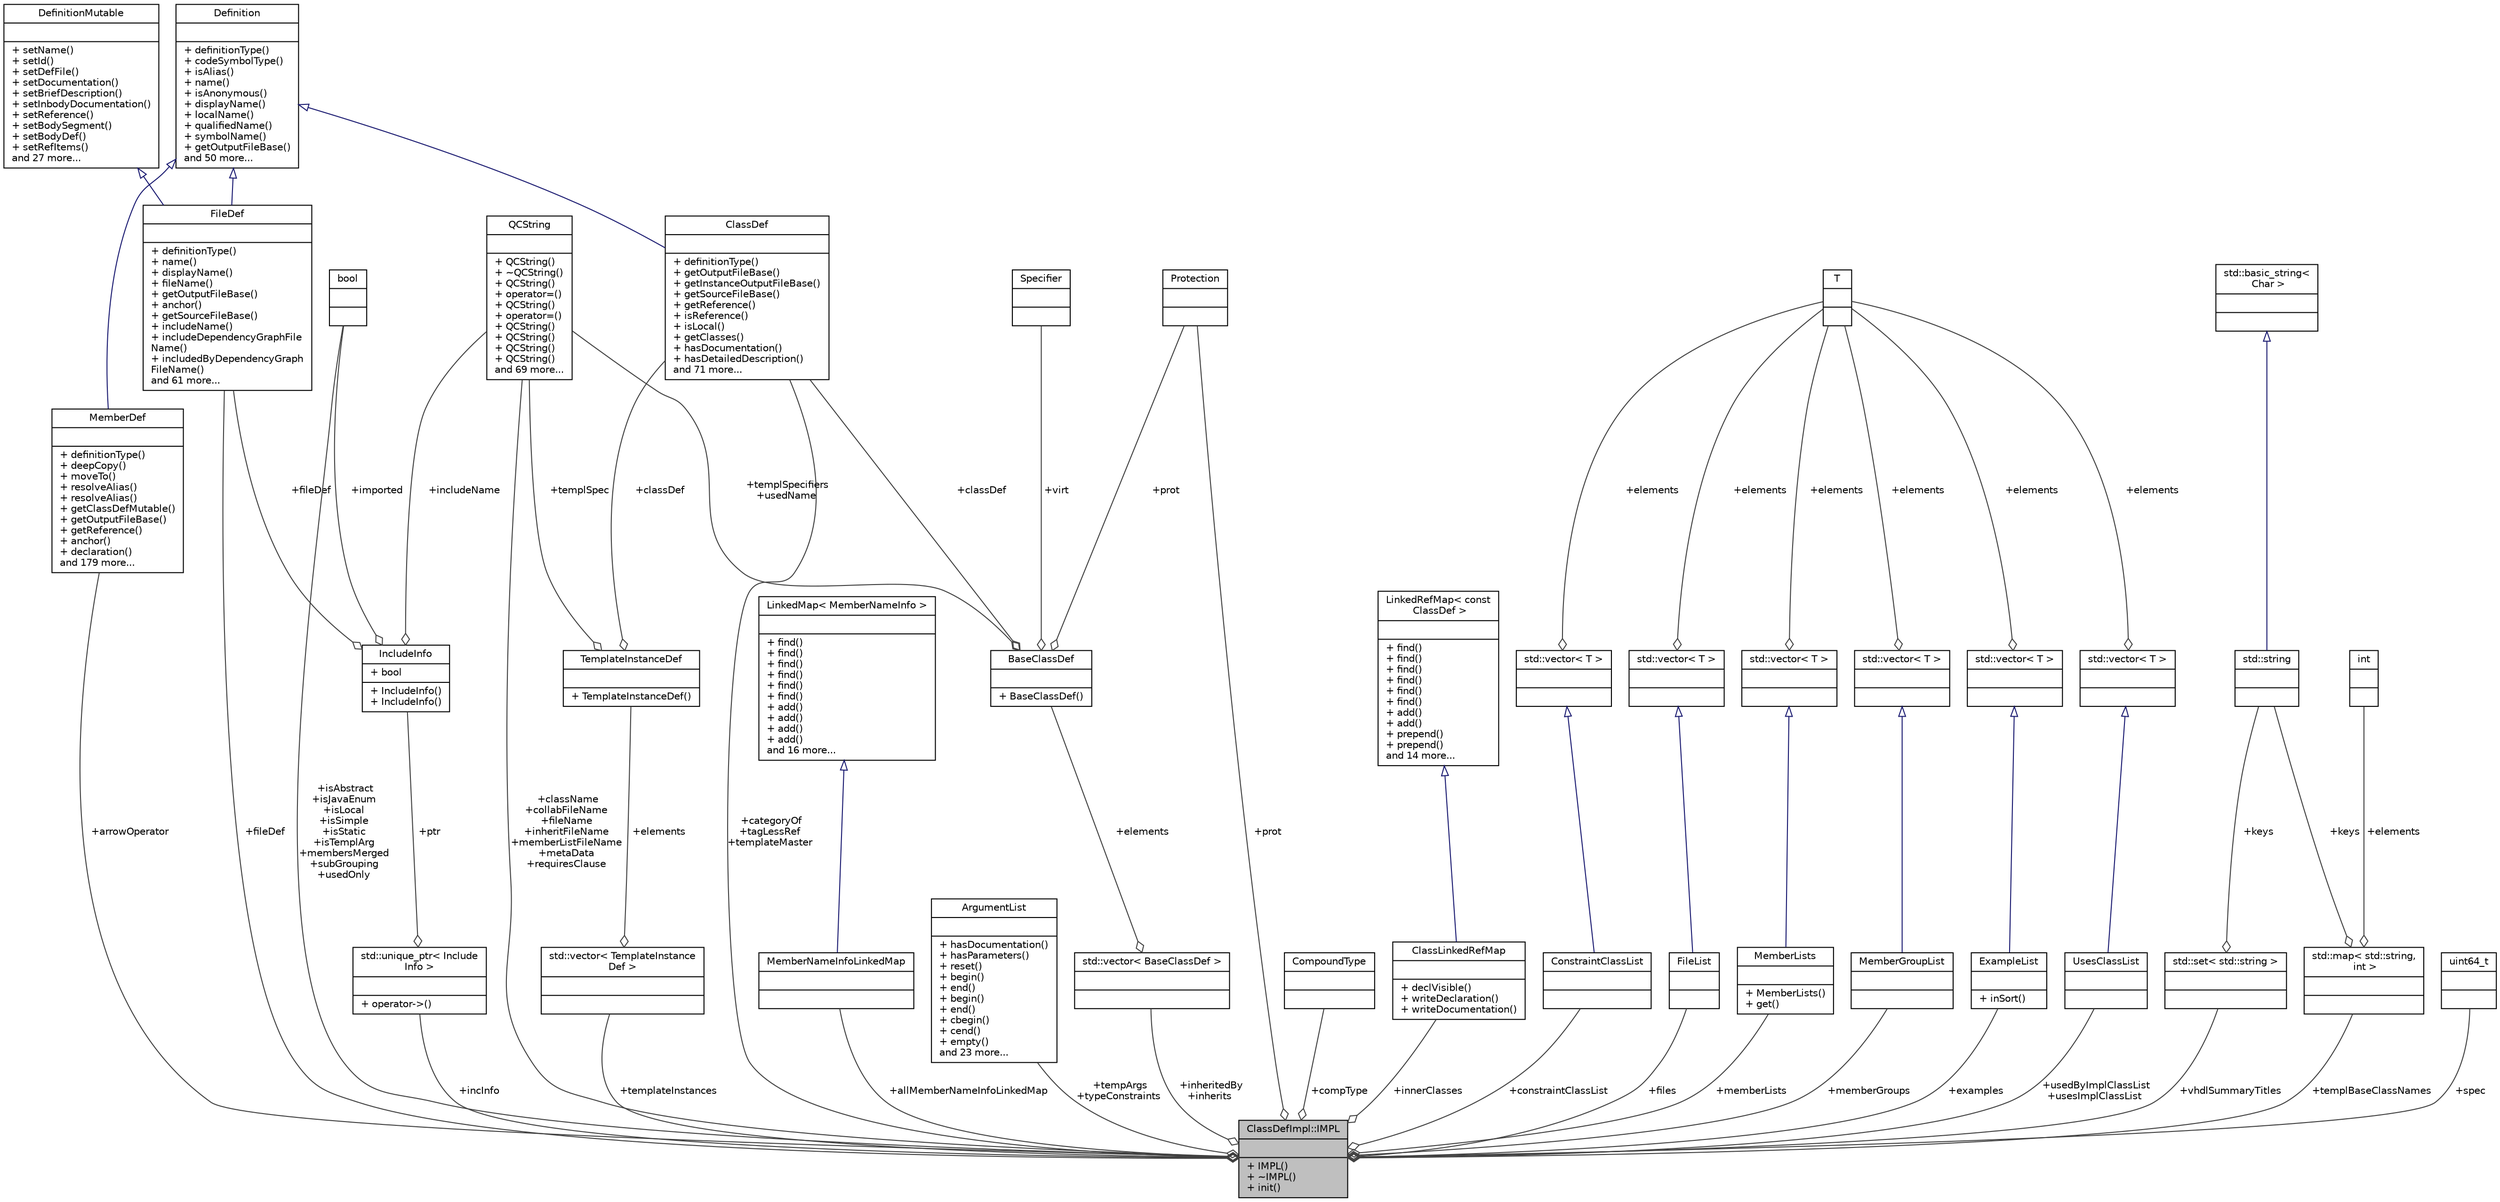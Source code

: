 digraph "ClassDefImpl::IMPL"
{
 // LATEX_PDF_SIZE
  edge [fontname="Helvetica",fontsize="10",labelfontname="Helvetica",labelfontsize="10"];
  node [fontname="Helvetica",fontsize="10",shape=record];
  Node1 [label="{ClassDefImpl::IMPL\n||+ IMPL()\l+ ~IMPL()\l+ init()\l}",height=0.2,width=0.4,color="black", fillcolor="grey75", style="filled", fontcolor="black",tooltip=" "];
  Node2 -> Node1 [color="grey25",fontsize="10",style="solid",label=" +className\n+collabFileName\n+fileName\n+inheritFileName\n+memberListFileName\n+metaData\n+requiresClause" ,arrowhead="odiamond",fontname="Helvetica"];
  Node2 [label="{QCString\n||+ QCString()\l+ ~QCString()\l+ QCString()\l+ operator=()\l+ QCString()\l+ operator=()\l+ QCString()\l+ QCString()\l+ QCString()\l+ QCString()\land 69 more...\l}",height=0.2,width=0.4,color="black", fillcolor="white", style="filled",URL="$classQCString.html",tooltip=" "];
  Node3 -> Node1 [color="grey25",fontsize="10",style="solid",label=" +incInfo" ,arrowhead="odiamond",fontname="Helvetica"];
  Node3 [label="{std::unique_ptr\< Include\lInfo \>\n||+ operator-\>()\l}",height=0.2,width=0.4,color="black", fillcolor="white", style="filled",tooltip=" "];
  Node4 -> Node3 [color="grey25",fontsize="10",style="solid",label=" +ptr" ,arrowhead="odiamond",fontname="Helvetica"];
  Node4 [label="{IncludeInfo\n|+ bool\l|+ IncludeInfo()\l+ IncludeInfo()\l}",height=0.2,width=0.4,color="black", fillcolor="white", style="filled",URL="$structIncludeInfo.html",tooltip=" "];
  Node5 -> Node4 [color="grey25",fontsize="10",style="solid",label=" +fileDef" ,arrowhead="odiamond",fontname="Helvetica"];
  Node5 [label="{FileDef\n||+ definitionType()\l+ name()\l+ displayName()\l+ fileName()\l+ getOutputFileBase()\l+ anchor()\l+ getSourceFileBase()\l+ includeName()\l+ includeDependencyGraphFile\lName()\l+ includedByDependencyGraph\lFileName()\land 61 more...\l}",height=0.2,width=0.4,color="black", fillcolor="white", style="filled",URL="$classFileDef.html",tooltip=" "];
  Node6 -> Node5 [dir="back",color="midnightblue",fontsize="10",style="solid",arrowtail="onormal",fontname="Helvetica"];
  Node6 [label="{DefinitionMutable\n||+ setName()\l+ setId()\l+ setDefFile()\l+ setDocumentation()\l+ setBriefDescription()\l+ setInbodyDocumentation()\l+ setReference()\l+ setBodySegment()\l+ setBodyDef()\l+ setRefItems()\land 27 more...\l}",height=0.2,width=0.4,color="black", fillcolor="white", style="filled",URL="$classDefinitionMutable.html",tooltip=" "];
  Node7 -> Node5 [dir="back",color="midnightblue",fontsize="10",style="solid",arrowtail="onormal",fontname="Helvetica"];
  Node7 [label="{Definition\n||+ definitionType()\l+ codeSymbolType()\l+ isAlias()\l+ name()\l+ isAnonymous()\l+ displayName()\l+ localName()\l+ qualifiedName()\l+ symbolName()\l+ getOutputFileBase()\land 50 more...\l}",height=0.2,width=0.4,color="black", fillcolor="white", style="filled",URL="$classDefinition.html",tooltip=" "];
  Node2 -> Node4 [color="grey25",fontsize="10",style="solid",label=" +includeName" ,arrowhead="odiamond",fontname="Helvetica"];
  Node8 -> Node4 [color="grey25",fontsize="10",style="solid",label=" +imported" ,arrowhead="odiamond",fontname="Helvetica"];
  Node8 [label="{bool\n||}",height=0.2,width=0.4,color="black", fillcolor="white", style="filled",tooltip=" "];
  Node9 -> Node1 [color="grey25",fontsize="10",style="solid",label=" +inheritedBy\n+inherits" ,arrowhead="odiamond",fontname="Helvetica"];
  Node9 [label="{std::vector\< BaseClassDef \>\n||}",height=0.2,width=0.4,color="black", fillcolor="white", style="filled",tooltip=" "];
  Node10 -> Node9 [color="grey25",fontsize="10",style="solid",label=" +elements" ,arrowhead="odiamond",fontname="Helvetica"];
  Node10 [label="{BaseClassDef\n||+ BaseClassDef()\l}",height=0.2,width=0.4,color="black", fillcolor="white", style="filled",URL="$structBaseClassDef.html",tooltip=" "];
  Node11 -> Node10 [color="grey25",fontsize="10",style="solid",label=" +classDef" ,arrowhead="odiamond",fontname="Helvetica"];
  Node11 [label="{ClassDef\n||+ definitionType()\l+ getOutputFileBase()\l+ getInstanceOutputFileBase()\l+ getSourceFileBase()\l+ getReference()\l+ isReference()\l+ isLocal()\l+ getClasses()\l+ hasDocumentation()\l+ hasDetailedDescription()\land 71 more...\l}",height=0.2,width=0.4,color="black", fillcolor="white", style="filled",URL="$classClassDef.html",tooltip=" "];
  Node7 -> Node11 [dir="back",color="midnightblue",fontsize="10",style="solid",arrowtail="onormal",fontname="Helvetica"];
  Node2 -> Node10 [color="grey25",fontsize="10",style="solid",label=" +templSpecifiers\n+usedName" ,arrowhead="odiamond",fontname="Helvetica"];
  Node12 -> Node10 [color="grey25",fontsize="10",style="solid",label=" +prot" ,arrowhead="odiamond",fontname="Helvetica"];
  Node12 [label="{Protection\n||}",height=0.2,width=0.4,color="black", fillcolor="white", style="filled",tooltip=" "];
  Node13 -> Node10 [color="grey25",fontsize="10",style="solid",label=" +virt" ,arrowhead="odiamond",fontname="Helvetica"];
  Node13 [label="{Specifier\n||}",height=0.2,width=0.4,color="black", fillcolor="white", style="filled",tooltip=" "];
  Node5 -> Node1 [color="grey25",fontsize="10",style="solid",label=" +fileDef" ,arrowhead="odiamond",fontname="Helvetica"];
  Node14 -> Node1 [color="grey25",fontsize="10",style="solid",label=" +allMemberNameInfoLinkedMap" ,arrowhead="odiamond",fontname="Helvetica"];
  Node14 [label="{MemberNameInfoLinkedMap\n||}",height=0.2,width=0.4,color="black", fillcolor="white", style="filled",URL="$classMemberNameInfoLinkedMap.html",tooltip=" "];
  Node15 -> Node14 [dir="back",color="midnightblue",fontsize="10",style="solid",arrowtail="onormal",fontname="Helvetica"];
  Node15 [label="{LinkedMap\< MemberNameInfo \>\n||+ find()\l+ find()\l+ find()\l+ find()\l+ find()\l+ find()\l+ add()\l+ add()\l+ add()\l+ add()\land 16 more...\l}",height=0.2,width=0.4,color="black", fillcolor="white", style="filled",URL="$classLinkedMap.html",tooltip=" "];
  Node16 -> Node1 [color="grey25",fontsize="10",style="solid",label=" +tempArgs\n+typeConstraints" ,arrowhead="odiamond",fontname="Helvetica"];
  Node16 [label="{ArgumentList\n||+ hasDocumentation()\l+ hasParameters()\l+ reset()\l+ begin()\l+ end()\l+ begin()\l+ end()\l+ cbegin()\l+ cend()\l+ empty()\land 23 more...\l}",height=0.2,width=0.4,color="black", fillcolor="white", style="filled",URL="$classArgumentList.html",tooltip="This class represents an function or template argument list."];
  Node17 -> Node1 [color="grey25",fontsize="10",style="solid",label=" +files" ,arrowhead="odiamond",fontname="Helvetica"];
  Node17 [label="{FileList\n||}",height=0.2,width=0.4,color="black", fillcolor="white", style="filled",URL="$classFileList.html",tooltip=" "];
  Node18 -> Node17 [dir="back",color="midnightblue",fontsize="10",style="solid",arrowtail="onormal",fontname="Helvetica"];
  Node18 [label="{std::vector\< T \>\n||}",height=0.2,width=0.4,color="black", fillcolor="white", style="filled",tooltip=" "];
  Node19 -> Node18 [color="grey25",fontsize="10",style="solid",label=" +elements" ,arrowhead="odiamond",fontname="Helvetica"];
  Node19 [label="{T\n||}",height=0.2,width=0.4,color="black", fillcolor="white", style="filled",tooltip=" "];
  Node20 -> Node1 [color="grey25",fontsize="10",style="solid",label=" +examples" ,arrowhead="odiamond",fontname="Helvetica"];
  Node20 [label="{ExampleList\n||+ inSort()\l}",height=0.2,width=0.4,color="black", fillcolor="white", style="filled",URL="$classExampleList.html",tooltip=" "];
  Node21 -> Node20 [dir="back",color="midnightblue",fontsize="10",style="solid",arrowtail="onormal",fontname="Helvetica"];
  Node21 [label="{std::vector\< T \>\n||}",height=0.2,width=0.4,color="black", fillcolor="white", style="filled",tooltip=" "];
  Node19 -> Node21 [color="grey25",fontsize="10",style="solid",label=" +elements" ,arrowhead="odiamond",fontname="Helvetica"];
  Node22 -> Node1 [color="grey25",fontsize="10",style="solid",label=" +compType" ,arrowhead="odiamond",fontname="Helvetica"];
  Node22 [label="{CompoundType\n||}",height=0.2,width=0.4,color="black", fillcolor="white", style="filled",tooltip=" "];
  Node12 -> Node1 [color="grey25",fontsize="10",style="solid",label=" +prot" ,arrowhead="odiamond",fontname="Helvetica"];
  Node23 -> Node1 [color="grey25",fontsize="10",style="solid",label=" +innerClasses" ,arrowhead="odiamond",fontname="Helvetica"];
  Node23 [label="{ClassLinkedRefMap\n||+ declVisible()\l+ writeDeclaration()\l+ writeDocumentation()\l}",height=0.2,width=0.4,color="black", fillcolor="white", style="filled",URL="$classClassLinkedRefMap.html",tooltip=" "];
  Node24 -> Node23 [dir="back",color="midnightblue",fontsize="10",style="solid",arrowtail="onormal",fontname="Helvetica"];
  Node24 [label="{LinkedRefMap\< const\l ClassDef \>\n||+ find()\l+ find()\l+ find()\l+ find()\l+ find()\l+ find()\l+ add()\l+ add()\l+ prepend()\l+ prepend()\land 14 more...\l}",height=0.2,width=0.4,color="black", fillcolor="white", style="filled",URL="$classLinkedRefMap.html",tooltip=" "];
  Node25 -> Node1 [color="grey25",fontsize="10",style="solid",label=" +usedByImplClassList\n+usesImplClassList" ,arrowhead="odiamond",fontname="Helvetica"];
  Node25 [label="{UsesClassList\n||}",height=0.2,width=0.4,color="black", fillcolor="white", style="filled",URL="$classUsesClassList.html",tooltip=" "];
  Node26 -> Node25 [dir="back",color="midnightblue",fontsize="10",style="solid",arrowtail="onormal",fontname="Helvetica"];
  Node26 [label="{std::vector\< T \>\n||}",height=0.2,width=0.4,color="black", fillcolor="white", style="filled",tooltip=" "];
  Node19 -> Node26 [color="grey25",fontsize="10",style="solid",label=" +elements" ,arrowhead="odiamond",fontname="Helvetica"];
  Node27 -> Node1 [color="grey25",fontsize="10",style="solid",label=" +constraintClassList" ,arrowhead="odiamond",fontname="Helvetica"];
  Node27 [label="{ConstraintClassList\n||}",height=0.2,width=0.4,color="black", fillcolor="white", style="filled",URL="$classConstraintClassList.html",tooltip=" "];
  Node28 -> Node27 [dir="back",color="midnightblue",fontsize="10",style="solid",arrowtail="onormal",fontname="Helvetica"];
  Node28 [label="{std::vector\< T \>\n||}",height=0.2,width=0.4,color="black", fillcolor="white", style="filled",tooltip=" "];
  Node19 -> Node28 [color="grey25",fontsize="10",style="solid",label=" +elements" ,arrowhead="odiamond",fontname="Helvetica"];
  Node29 -> Node1 [color="grey25",fontsize="10",style="solid",label=" +templateInstances" ,arrowhead="odiamond",fontname="Helvetica"];
  Node29 [label="{std::vector\< TemplateInstance\lDef \>\n||}",height=0.2,width=0.4,color="black", fillcolor="white", style="filled",tooltip=" "];
  Node30 -> Node29 [color="grey25",fontsize="10",style="solid",label=" +elements" ,arrowhead="odiamond",fontname="Helvetica"];
  Node30 [label="{TemplateInstanceDef\n||+ TemplateInstanceDef()\l}",height=0.2,width=0.4,color="black", fillcolor="white", style="filled",URL="$structTemplateInstanceDef.html",tooltip=" "];
  Node2 -> Node30 [color="grey25",fontsize="10",style="solid",label=" +templSpec" ,arrowhead="odiamond",fontname="Helvetica"];
  Node11 -> Node30 [color="grey25",fontsize="10",style="solid",label=" +classDef" ,arrowhead="odiamond",fontname="Helvetica"];
  Node31 -> Node1 [color="grey25",fontsize="10",style="solid",label=" +templBaseClassNames" ,arrowhead="odiamond",fontname="Helvetica"];
  Node31 [label="{std::map\< std::string,\l int \>\n||}",height=0.2,width=0.4,color="black", fillcolor="white", style="filled",tooltip=" "];
  Node32 -> Node31 [color="grey25",fontsize="10",style="solid",label=" +keys" ,arrowhead="odiamond",fontname="Helvetica"];
  Node32 [label="{std::string\n||}",height=0.2,width=0.4,color="black", fillcolor="white", style="filled",tooltip=" "];
  Node33 -> Node32 [dir="back",color="midnightblue",fontsize="10",style="solid",arrowtail="onormal",fontname="Helvetica"];
  Node33 [label="{std::basic_string\<\l Char \>\n||}",height=0.2,width=0.4,color="black", fillcolor="white", style="filled",tooltip=" "];
  Node34 -> Node31 [color="grey25",fontsize="10",style="solid",label=" +elements" ,arrowhead="odiamond",fontname="Helvetica"];
  Node34 [label="{int\n||}",height=0.2,width=0.4,color="black", fillcolor="white", style="filled",URL="$classint.html",tooltip=" "];
  Node11 -> Node1 [color="grey25",fontsize="10",style="solid",label=" +categoryOf\n+tagLessRef\n+templateMaster" ,arrowhead="odiamond",fontname="Helvetica"];
  Node35 -> Node1 [color="grey25",fontsize="10",style="solid",label=" +memberLists" ,arrowhead="odiamond",fontname="Helvetica"];
  Node35 [label="{MemberLists\n||+ MemberLists()\l+ get()\l}",height=0.2,width=0.4,color="black", fillcolor="white", style="filled",URL="$classMemberLists.html",tooltip=" "];
  Node36 -> Node35 [dir="back",color="midnightblue",fontsize="10",style="solid",arrowtail="onormal",fontname="Helvetica"];
  Node36 [label="{std::vector\< T \>\n||}",height=0.2,width=0.4,color="black", fillcolor="white", style="filled",tooltip=" "];
  Node19 -> Node36 [color="grey25",fontsize="10",style="solid",label=" +elements" ,arrowhead="odiamond",fontname="Helvetica"];
  Node37 -> Node1 [color="grey25",fontsize="10",style="solid",label=" +memberGroups" ,arrowhead="odiamond",fontname="Helvetica"];
  Node37 [label="{MemberGroupList\n||}",height=0.2,width=0.4,color="black", fillcolor="white", style="filled",URL="$classMemberGroupList.html",tooltip=" "];
  Node38 -> Node37 [dir="back",color="midnightblue",fontsize="10",style="solid",arrowtail="onormal",fontname="Helvetica"];
  Node38 [label="{std::vector\< T \>\n||}",height=0.2,width=0.4,color="black", fillcolor="white", style="filled",tooltip=" "];
  Node19 -> Node38 [color="grey25",fontsize="10",style="solid",label=" +elements" ,arrowhead="odiamond",fontname="Helvetica"];
  Node8 -> Node1 [color="grey25",fontsize="10",style="solid",label=" +isAbstract\n+isJavaEnum\n+isLocal\n+isSimple\n+isStatic\n+isTemplArg\n+membersMerged\n+subGrouping\n+usedOnly" ,arrowhead="odiamond",fontname="Helvetica"];
  Node39 -> Node1 [color="grey25",fontsize="10",style="solid",label=" +vhdlSummaryTitles" ,arrowhead="odiamond",fontname="Helvetica"];
  Node39 [label="{std::set\< std::string \>\n||}",height=0.2,width=0.4,color="black", fillcolor="white", style="filled",tooltip=" "];
  Node32 -> Node39 [color="grey25",fontsize="10",style="solid",label=" +keys" ,arrowhead="odiamond",fontname="Helvetica"];
  Node40 -> Node1 [color="grey25",fontsize="10",style="solid",label=" +arrowOperator" ,arrowhead="odiamond",fontname="Helvetica"];
  Node40 [label="{MemberDef\n||+ definitionType()\l+ deepCopy()\l+ moveTo()\l+ resolveAlias()\l+ resolveAlias()\l+ getClassDefMutable()\l+ getOutputFileBase()\l+ getReference()\l+ anchor()\l+ declaration()\land 179 more...\l}",height=0.2,width=0.4,color="black", fillcolor="white", style="filled",URL="$classMemberDef.html",tooltip=" "];
  Node7 -> Node40 [dir="back",color="midnightblue",fontsize="10",style="solid",arrowtail="onormal",fontname="Helvetica"];
  Node41 -> Node1 [color="grey25",fontsize="10",style="solid",label=" +spec" ,arrowhead="odiamond",fontname="Helvetica"];
  Node41 [label="{uint64_t\n||}",height=0.2,width=0.4,color="black", fillcolor="white", style="filled",tooltip=" "];
}
